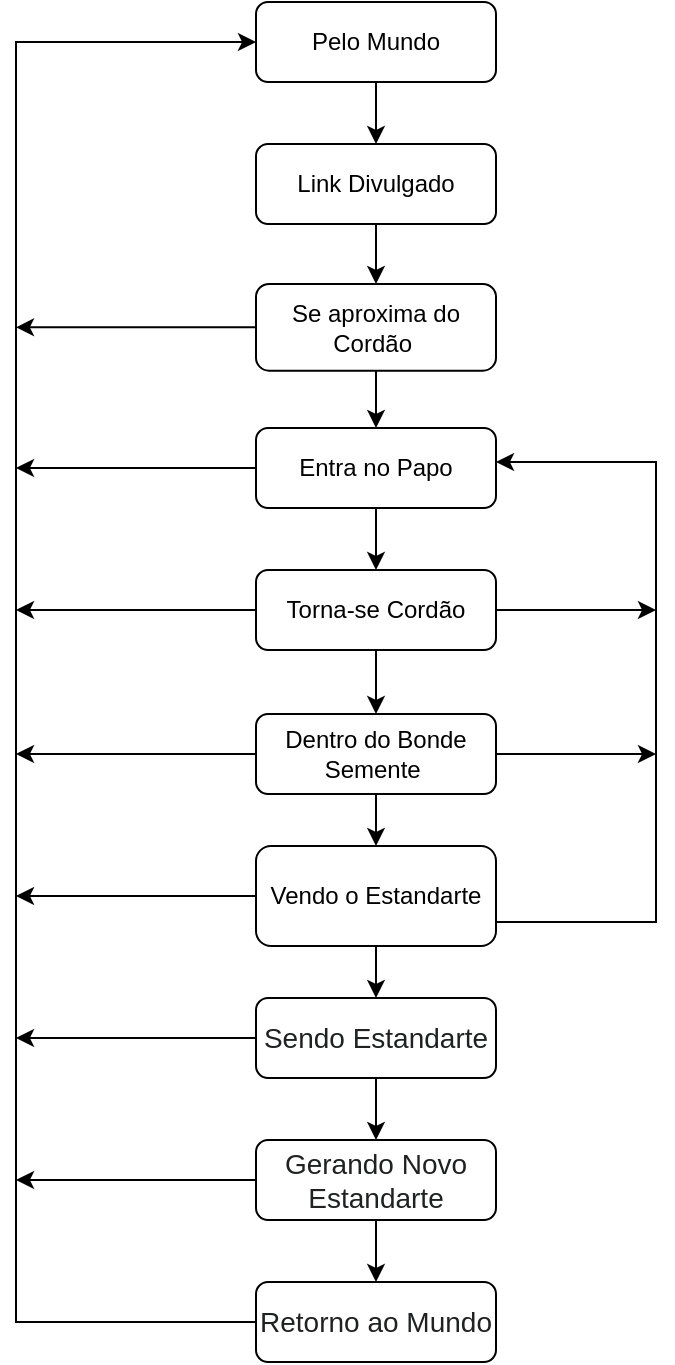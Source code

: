 <mxfile version="14.2.6" type="github">
  <diagram id="C5RBs43oDa-KdzZeNtuy" name="Page-1">
    <mxGraphModel dx="860" dy="477" grid="1" gridSize="10" guides="1" tooltips="1" connect="1" arrows="1" fold="1" page="1" pageScale="1" pageWidth="827" pageHeight="1169" math="0" shadow="0">
      <root>
        <mxCell id="WIyWlLk6GJQsqaUBKTNV-0" />
        <mxCell id="WIyWlLk6GJQsqaUBKTNV-1" parent="WIyWlLk6GJQsqaUBKTNV-0" />
        <mxCell id="SoH3S2MWfMUf7g9ZUTfS-44" style="edgeStyle=orthogonalEdgeStyle;rounded=0;orthogonalLoop=1;jettySize=auto;html=1;exitX=0.5;exitY=1;exitDx=0;exitDy=0;" parent="WIyWlLk6GJQsqaUBKTNV-1" source="WIyWlLk6GJQsqaUBKTNV-3" target="SoH3S2MWfMUf7g9ZUTfS-0" edge="1">
          <mxGeometry relative="1" as="geometry" />
        </mxCell>
        <mxCell id="WIyWlLk6GJQsqaUBKTNV-3" value="Pelo Mundo" style="rounded=1;whiteSpace=wrap;html=1;fontSize=12;glass=0;strokeWidth=1;shadow=0;" parent="WIyWlLk6GJQsqaUBKTNV-1" vertex="1">
          <mxGeometry x="160" y="130" width="120" height="40" as="geometry" />
        </mxCell>
        <mxCell id="SoH3S2MWfMUf7g9ZUTfS-66" style="edgeStyle=orthogonalEdgeStyle;rounded=0;orthogonalLoop=1;jettySize=auto;html=1;entryX=0.5;entryY=0;entryDx=0;entryDy=0;" parent="WIyWlLk6GJQsqaUBKTNV-1" source="WIyWlLk6GJQsqaUBKTNV-11" target="SoH3S2MWfMUf7g9ZUTfS-37" edge="1">
          <mxGeometry relative="1" as="geometry">
            <mxPoint x="220" y="480" as="targetPoint" />
            <Array as="points" />
          </mxGeometry>
        </mxCell>
        <mxCell id="quG3hn-l0gfGec2ofSJj-17" style="edgeStyle=orthogonalEdgeStyle;rounded=0;orthogonalLoop=1;jettySize=auto;html=1;" edge="1" parent="WIyWlLk6GJQsqaUBKTNV-1" source="WIyWlLk6GJQsqaUBKTNV-11">
          <mxGeometry relative="1" as="geometry">
            <mxPoint x="40" y="434" as="targetPoint" />
          </mxGeometry>
        </mxCell>
        <mxCell id="quG3hn-l0gfGec2ofSJj-22" style="edgeStyle=orthogonalEdgeStyle;rounded=0;orthogonalLoop=1;jettySize=auto;html=1;" edge="1" parent="WIyWlLk6GJQsqaUBKTNV-1" source="WIyWlLk6GJQsqaUBKTNV-11">
          <mxGeometry relative="1" as="geometry">
            <mxPoint x="360" y="434" as="targetPoint" />
          </mxGeometry>
        </mxCell>
        <mxCell id="WIyWlLk6GJQsqaUBKTNV-11" value="Torna-se Cordão" style="rounded=1;whiteSpace=wrap;html=1;fontSize=12;glass=0;strokeWidth=1;shadow=0;" parent="WIyWlLk6GJQsqaUBKTNV-1" vertex="1">
          <mxGeometry x="160" y="414" width="120" height="40" as="geometry" />
        </mxCell>
        <mxCell id="SoH3S2MWfMUf7g9ZUTfS-49" value="" style="edgeStyle=orthogonalEdgeStyle;rounded=0;orthogonalLoop=1;jettySize=auto;html=1;entryX=0.5;entryY=0;entryDx=0;entryDy=0;" parent="WIyWlLk6GJQsqaUBKTNV-1" source="SoH3S2MWfMUf7g9ZUTfS-0" target="SoH3S2MWfMUf7g9ZUTfS-2" edge="1">
          <mxGeometry x="0.031" y="-40" relative="1" as="geometry">
            <mxPoint x="225" y="346" as="targetPoint" />
            <mxPoint x="40" y="40" as="offset" />
          </mxGeometry>
        </mxCell>
        <mxCell id="SoH3S2MWfMUf7g9ZUTfS-0" value="Link Divulgado" style="rounded=1;whiteSpace=wrap;html=1;" parent="WIyWlLk6GJQsqaUBKTNV-1" vertex="1">
          <mxGeometry x="160" y="201" width="120" height="40" as="geometry" />
        </mxCell>
        <mxCell id="SoH3S2MWfMUf7g9ZUTfS-58" value="&lt;span style=&quot;color: rgb(0 , 0 , 0) ; font-family: &amp;#34;helvetica&amp;#34; ; font-size: 12px ; font-style: normal ; font-weight: 400 ; letter-spacing: normal ; text-align: center ; text-indent: 0px ; text-transform: none ; word-spacing: 0px ; background-color: rgb(248 , 249 , 250) ; display: inline ; float: none&quot;&gt;&lt;br&gt;&lt;/span&gt;" style="edgeStyle=orthogonalEdgeStyle;rounded=0;orthogonalLoop=1;jettySize=auto;html=1;entryX=0.5;entryY=0;entryDx=0;entryDy=0;" parent="WIyWlLk6GJQsqaUBKTNV-1" source="SoH3S2MWfMUf7g9ZUTfS-2" target="SoH3S2MWfMUf7g9ZUTfS-3" edge="1">
          <mxGeometry x="1" y="11" relative="1" as="geometry">
            <mxPoint x="340" y="420" as="targetPoint" />
            <Array as="points">
              <mxPoint x="220" y="320" />
            </Array>
            <mxPoint x="-6" y="10" as="offset" />
          </mxGeometry>
        </mxCell>
        <mxCell id="quG3hn-l0gfGec2ofSJj-19" style="edgeStyle=orthogonalEdgeStyle;rounded=0;orthogonalLoop=1;jettySize=auto;html=1;" edge="1" parent="WIyWlLk6GJQsqaUBKTNV-1" source="SoH3S2MWfMUf7g9ZUTfS-2">
          <mxGeometry relative="1" as="geometry">
            <mxPoint x="40" y="292.665" as="targetPoint" />
          </mxGeometry>
        </mxCell>
        <mxCell id="SoH3S2MWfMUf7g9ZUTfS-2" value="Se aproxima do Cordão&amp;nbsp;" style="rounded=1;whiteSpace=wrap;html=1;" parent="WIyWlLk6GJQsqaUBKTNV-1" vertex="1">
          <mxGeometry x="160" y="271" width="120" height="43.33" as="geometry" />
        </mxCell>
        <mxCell id="SoH3S2MWfMUf7g9ZUTfS-63" value="" style="edgeStyle=orthogonalEdgeStyle;rounded=0;orthogonalLoop=1;jettySize=auto;html=1;" parent="WIyWlLk6GJQsqaUBKTNV-1" source="SoH3S2MWfMUf7g9ZUTfS-3" target="WIyWlLk6GJQsqaUBKTNV-11" edge="1">
          <mxGeometry x="0.4" y="-50" relative="1" as="geometry">
            <mxPoint as="offset" />
          </mxGeometry>
        </mxCell>
        <mxCell id="quG3hn-l0gfGec2ofSJj-18" style="edgeStyle=orthogonalEdgeStyle;rounded=0;orthogonalLoop=1;jettySize=auto;html=1;" edge="1" parent="WIyWlLk6GJQsqaUBKTNV-1" source="SoH3S2MWfMUf7g9ZUTfS-3">
          <mxGeometry relative="1" as="geometry">
            <mxPoint x="40" y="363" as="targetPoint" />
          </mxGeometry>
        </mxCell>
        <mxCell id="SoH3S2MWfMUf7g9ZUTfS-3" value="Entra no Papo" style="rounded=1;whiteSpace=wrap;html=1;" parent="WIyWlLk6GJQsqaUBKTNV-1" vertex="1">
          <mxGeometry x="160" y="343" width="120" height="40" as="geometry" />
        </mxCell>
        <mxCell id="quG3hn-l0gfGec2ofSJj-9" style="edgeStyle=orthogonalEdgeStyle;rounded=0;orthogonalLoop=1;jettySize=auto;html=1;" edge="1" parent="WIyWlLk6GJQsqaUBKTNV-1" source="SoH3S2MWfMUf7g9ZUTfS-37" target="SoH3S2MWfMUf7g9ZUTfS-39">
          <mxGeometry relative="1" as="geometry" />
        </mxCell>
        <mxCell id="quG3hn-l0gfGec2ofSJj-16" style="edgeStyle=orthogonalEdgeStyle;rounded=0;orthogonalLoop=1;jettySize=auto;html=1;" edge="1" parent="WIyWlLk6GJQsqaUBKTNV-1" source="SoH3S2MWfMUf7g9ZUTfS-37">
          <mxGeometry relative="1" as="geometry">
            <mxPoint x="40" y="506" as="targetPoint" />
          </mxGeometry>
        </mxCell>
        <mxCell id="quG3hn-l0gfGec2ofSJj-21" style="edgeStyle=orthogonalEdgeStyle;rounded=0;orthogonalLoop=1;jettySize=auto;html=1;" edge="1" parent="WIyWlLk6GJQsqaUBKTNV-1" source="SoH3S2MWfMUf7g9ZUTfS-37">
          <mxGeometry relative="1" as="geometry">
            <mxPoint x="360" y="506" as="targetPoint" />
          </mxGeometry>
        </mxCell>
        <mxCell id="SoH3S2MWfMUf7g9ZUTfS-37" value="Dentro do Bonde Semente&amp;nbsp;" style="rounded=1;whiteSpace=wrap;html=1;fontSize=12;glass=0;strokeWidth=1;shadow=0;" parent="WIyWlLk6GJQsqaUBKTNV-1" vertex="1">
          <mxGeometry x="160" y="486" width="120" height="40" as="geometry" />
        </mxCell>
        <mxCell id="quG3hn-l0gfGec2ofSJj-11" style="edgeStyle=orthogonalEdgeStyle;rounded=0;orthogonalLoop=1;jettySize=auto;html=1;entryX=0.5;entryY=0;entryDx=0;entryDy=0;" edge="1" parent="WIyWlLk6GJQsqaUBKTNV-1" source="SoH3S2MWfMUf7g9ZUTfS-38" target="SoH3S2MWfMUf7g9ZUTfS-40">
          <mxGeometry relative="1" as="geometry" />
        </mxCell>
        <mxCell id="quG3hn-l0gfGec2ofSJj-14" style="edgeStyle=orthogonalEdgeStyle;rounded=0;orthogonalLoop=1;jettySize=auto;html=1;" edge="1" parent="WIyWlLk6GJQsqaUBKTNV-1" source="SoH3S2MWfMUf7g9ZUTfS-38">
          <mxGeometry relative="1" as="geometry">
            <mxPoint x="40" y="648" as="targetPoint" />
          </mxGeometry>
        </mxCell>
        <mxCell id="SoH3S2MWfMUf7g9ZUTfS-38" value="&lt;font color=&quot;#202122&quot; face=&quot;sans-serif&quot;&gt;&lt;span style=&quot;font-size: 14px ; background-color: rgb(255 , 255 , 255)&quot;&gt;Sendo Estandarte&lt;/span&gt;&lt;/font&gt;" style="rounded=1;whiteSpace=wrap;html=1;fontSize=12;glass=0;strokeWidth=1;shadow=0;" parent="WIyWlLk6GJQsqaUBKTNV-1" vertex="1">
          <mxGeometry x="160" y="628" width="120" height="40" as="geometry" />
        </mxCell>
        <mxCell id="quG3hn-l0gfGec2ofSJj-10" style="edgeStyle=orthogonalEdgeStyle;rounded=0;orthogonalLoop=1;jettySize=auto;html=1;entryX=0.5;entryY=0;entryDx=0;entryDy=0;" edge="1" parent="WIyWlLk6GJQsqaUBKTNV-1" source="SoH3S2MWfMUf7g9ZUTfS-39" target="SoH3S2MWfMUf7g9ZUTfS-38">
          <mxGeometry relative="1" as="geometry" />
        </mxCell>
        <mxCell id="quG3hn-l0gfGec2ofSJj-15" style="edgeStyle=orthogonalEdgeStyle;rounded=0;orthogonalLoop=1;jettySize=auto;html=1;" edge="1" parent="WIyWlLk6GJQsqaUBKTNV-1" source="SoH3S2MWfMUf7g9ZUTfS-39">
          <mxGeometry relative="1" as="geometry">
            <mxPoint x="40" y="577" as="targetPoint" />
          </mxGeometry>
        </mxCell>
        <mxCell id="quG3hn-l0gfGec2ofSJj-20" style="edgeStyle=orthogonalEdgeStyle;rounded=0;orthogonalLoop=1;jettySize=auto;html=1;" edge="1" parent="WIyWlLk6GJQsqaUBKTNV-1" source="SoH3S2MWfMUf7g9ZUTfS-39">
          <mxGeometry relative="1" as="geometry">
            <mxPoint x="280" y="360" as="targetPoint" />
            <Array as="points">
              <mxPoint x="360" y="590" />
              <mxPoint x="360" y="360" />
              <mxPoint x="280" y="360" />
            </Array>
          </mxGeometry>
        </mxCell>
        <mxCell id="SoH3S2MWfMUf7g9ZUTfS-39" value="Vendo o Estandarte" style="rounded=1;whiteSpace=wrap;html=1;fontSize=12;glass=0;strokeWidth=1;shadow=0;" parent="WIyWlLk6GJQsqaUBKTNV-1" vertex="1">
          <mxGeometry x="160" y="552" width="120" height="50" as="geometry" />
        </mxCell>
        <mxCell id="SoH3S2MWfMUf7g9ZUTfS-82" style="edgeStyle=orthogonalEdgeStyle;rounded=0;orthogonalLoop=1;jettySize=auto;html=1;entryX=0.5;entryY=0;entryDx=0;entryDy=0;" parent="WIyWlLk6GJQsqaUBKTNV-1" source="SoH3S2MWfMUf7g9ZUTfS-40" target="SoH3S2MWfMUf7g9ZUTfS-41" edge="1">
          <mxGeometry relative="1" as="geometry" />
        </mxCell>
        <mxCell id="quG3hn-l0gfGec2ofSJj-13" style="edgeStyle=orthogonalEdgeStyle;rounded=0;orthogonalLoop=1;jettySize=auto;html=1;" edge="1" parent="WIyWlLk6GJQsqaUBKTNV-1" source="SoH3S2MWfMUf7g9ZUTfS-40">
          <mxGeometry relative="1" as="geometry">
            <mxPoint x="40" y="719" as="targetPoint" />
          </mxGeometry>
        </mxCell>
        <mxCell id="SoH3S2MWfMUf7g9ZUTfS-40" value="&lt;span style=&quot;color: rgb(32 , 33 , 34) ; font-family: sans-serif ; font-size: 14px ; background-color: rgb(255 , 255 , 255)&quot;&gt;Gerando Novo Estandarte&lt;/span&gt;" style="rounded=1;whiteSpace=wrap;html=1;fontSize=12;glass=0;strokeWidth=1;shadow=0;" parent="WIyWlLk6GJQsqaUBKTNV-1" vertex="1">
          <mxGeometry x="160" y="699" width="120" height="40" as="geometry" />
        </mxCell>
        <mxCell id="quG3hn-l0gfGec2ofSJj-12" style="edgeStyle=orthogonalEdgeStyle;rounded=0;orthogonalLoop=1;jettySize=auto;html=1;entryX=0;entryY=0.5;entryDx=0;entryDy=0;" edge="1" parent="WIyWlLk6GJQsqaUBKTNV-1" source="SoH3S2MWfMUf7g9ZUTfS-41" target="WIyWlLk6GJQsqaUBKTNV-3">
          <mxGeometry relative="1" as="geometry">
            <Array as="points">
              <mxPoint x="40" y="790" />
              <mxPoint x="40" y="150" />
            </Array>
          </mxGeometry>
        </mxCell>
        <mxCell id="SoH3S2MWfMUf7g9ZUTfS-41" value="&lt;span style=&quot;color: rgb(32 , 33 , 34) ; font-family: sans-serif ; font-size: 14px ; background-color: rgb(255 , 255 , 255)&quot;&gt;Retorno ao Mundo&lt;/span&gt;" style="rounded=1;whiteSpace=wrap;html=1;fontSize=12;glass=0;strokeWidth=1;shadow=0;" parent="WIyWlLk6GJQsqaUBKTNV-1" vertex="1">
          <mxGeometry x="160" y="770" width="120" height="40" as="geometry" />
        </mxCell>
      </root>
    </mxGraphModel>
  </diagram>
</mxfile>
